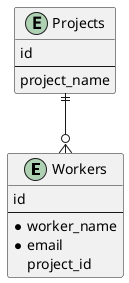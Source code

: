 @startuml

entity Workers {
    id
    --
    * worker_name
    * email
    project_id
}

entity Projects {
    id
    --
    project_name
}

Projects ||--o{ Workers

@enduml